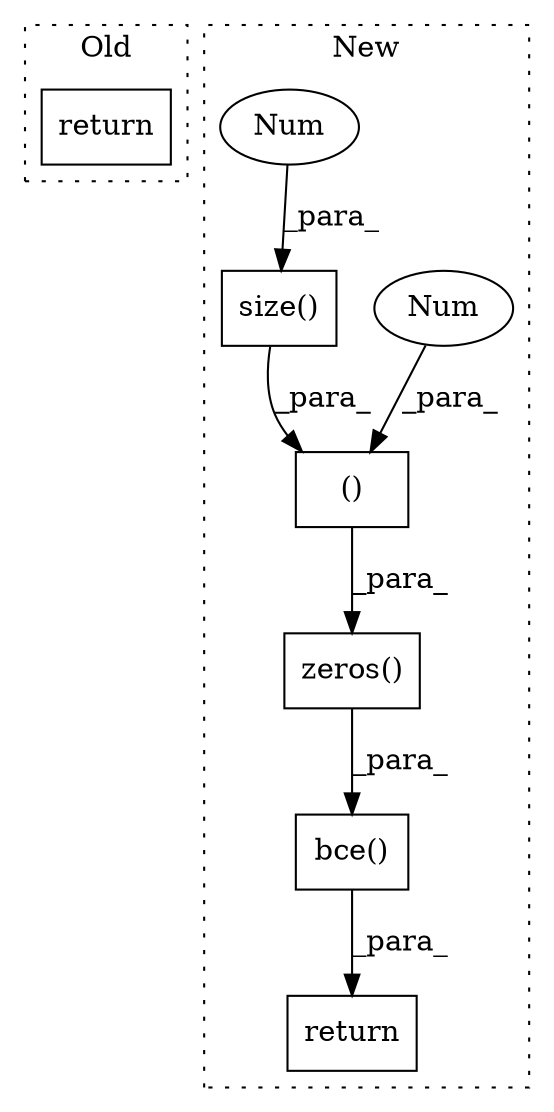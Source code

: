 digraph G {
subgraph cluster0 {
1 [label="return" a="93" s="4965" l="7" shape="box"];
label = "Old";
style="dotted";
}
subgraph cluster1 {
2 [label="bce()" a="75" s="5332,5370" l="9,1" shape="box"];
3 [label="zeros()" a="75" s="5053,5081" l="12,1" shape="box"];
4 [label="()" a="54" s="5077" l="3" shape="box"];
5 [label="Num" a="76" s="5079" l="1" shape="ellipse"];
6 [label="return" a="93" s="5325" l="7" shape="box"];
7 [label="size()" a="75" s="5066,5076" l="9,1" shape="box"];
8 [label="Num" a="76" s="5075" l="1" shape="ellipse"];
label = "New";
style="dotted";
}
2 -> 6 [label="_para_"];
3 -> 2 [label="_para_"];
4 -> 3 [label="_para_"];
5 -> 4 [label="_para_"];
7 -> 4 [label="_para_"];
8 -> 7 [label="_para_"];
}